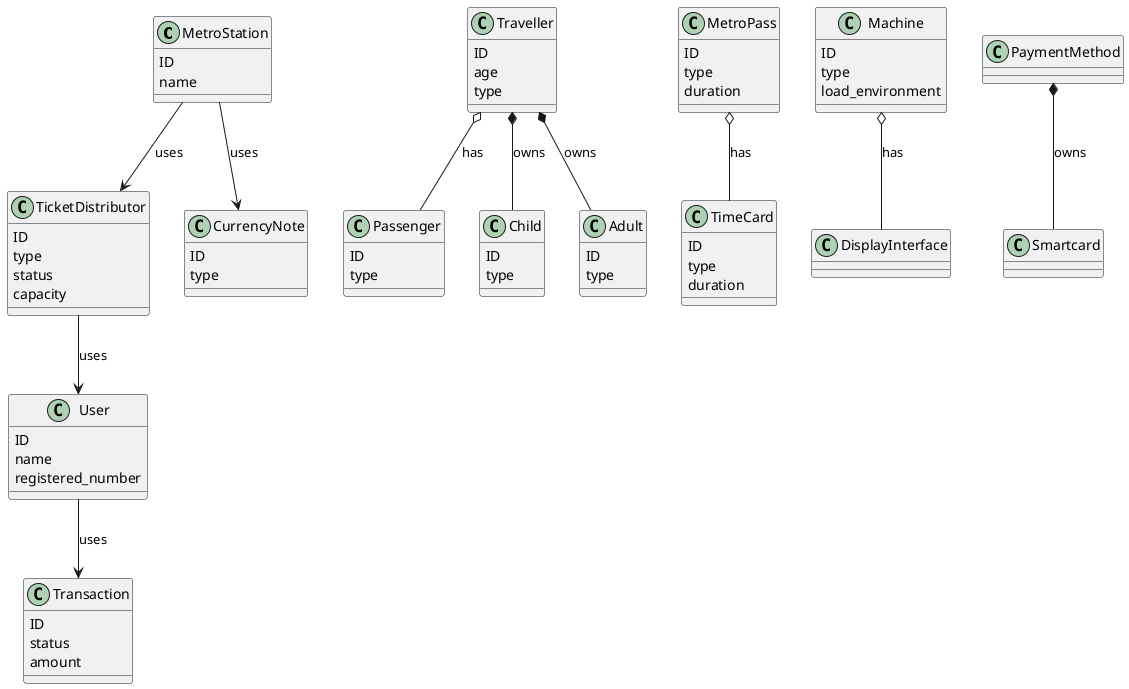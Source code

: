 @startuml

class MetroStation {
  ID
  name
}

class TicketDistributor {
  ID
  type
  status
  capacity
}

class Traveller {
  ID
  age
  type
}

class Passenger {
  ID
  type
}

class Child {
  ID
  type
}

class Adult {
  ID
  type
}

class MetroPass {
  ID
  type
  duration
}

class TimeCard {
  ID
  type
  duration
}

class Transaction {
  ID
  status
  amount
}

class User {
  ID
  name
  registered_number
}

class Machine {
  ID
  type
  load_environment
}

class CurrencyNote {
  ID
  type
}

MetroStation --> TicketDistributor : uses
Traveller o-- Passenger : has
User --> Transaction : uses
Machine o-- DisplayInterface : has
PaymentMethod *-- Smartcard : owns
MetroPass o-- TimeCard : has
TicketDistributor --> User : uses
Traveller *-- Child : owns
Traveller *-- Adult : owns
MetroStation --> CurrencyNote : uses

@enduml